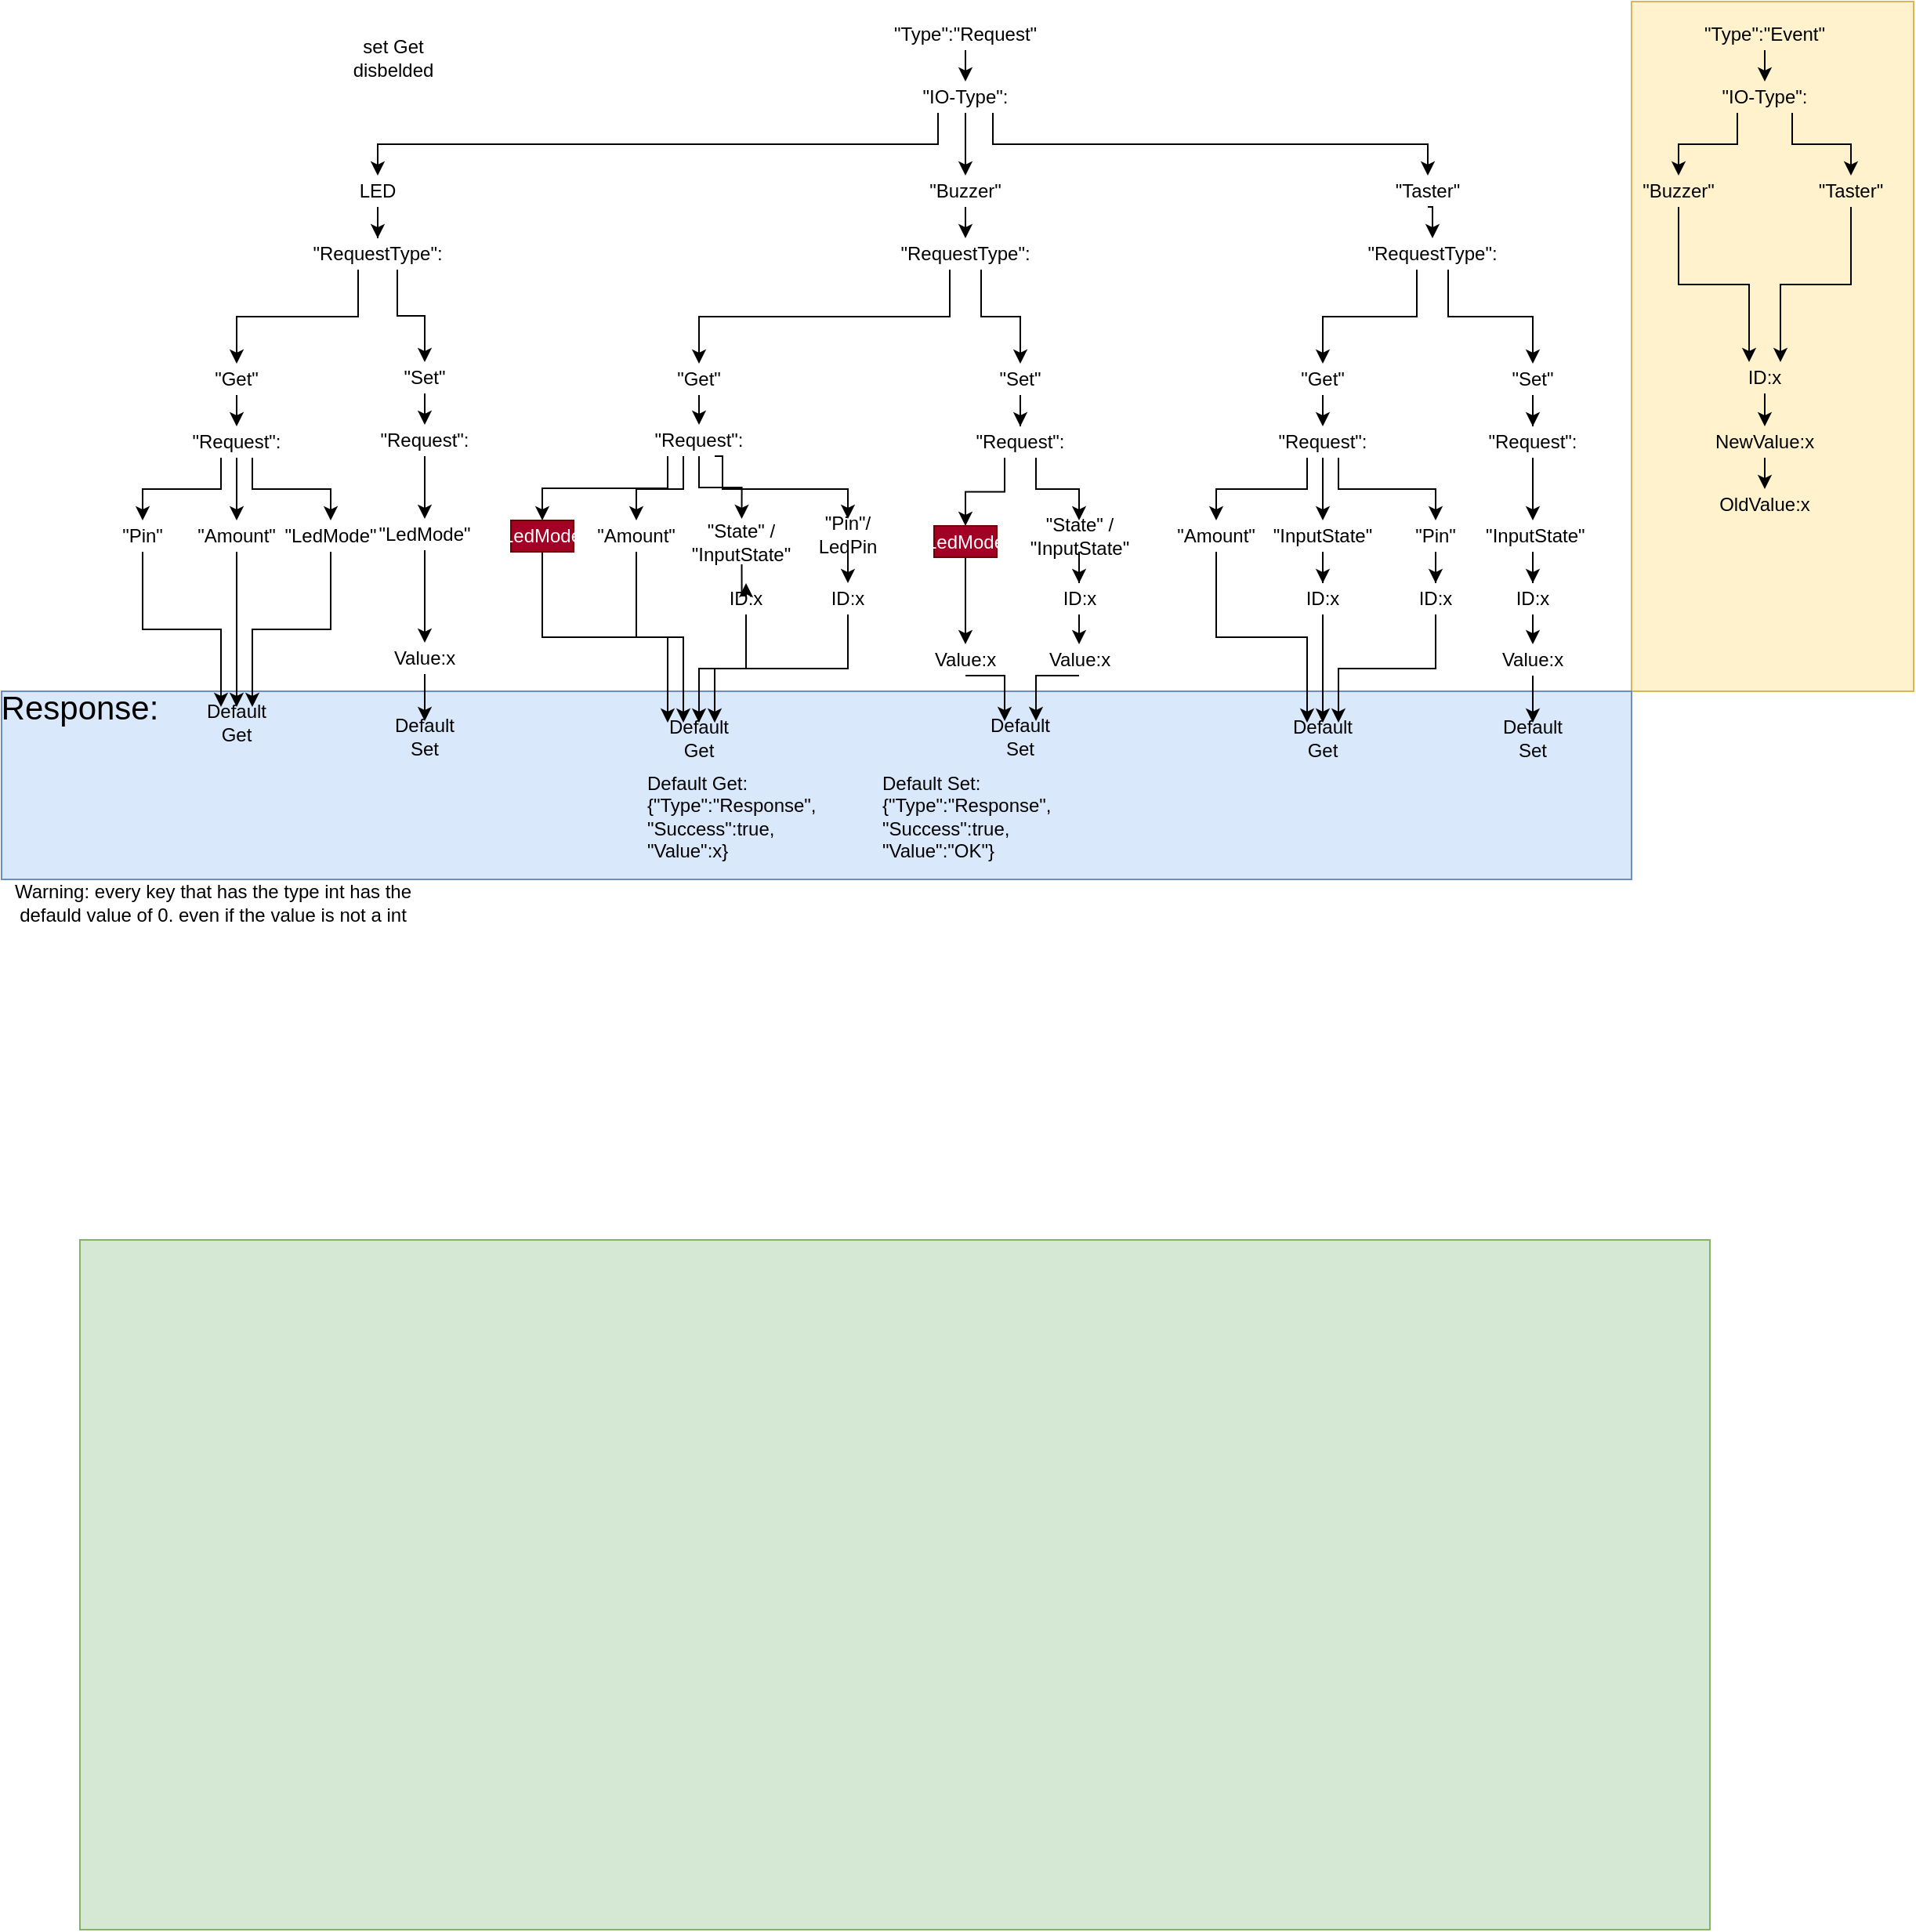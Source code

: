<mxfile version="24.4.7" type="device">
  <diagram id="pPmp7qDkxcPNNtQdCRXY" name="Seite-1">
    <mxGraphModel dx="1489" dy="433" grid="1" gridSize="10" guides="1" tooltips="1" connect="1" arrows="1" fold="1" page="1" pageScale="1" pageWidth="827" pageHeight="1169" math="0" shadow="0">
      <root>
        <mxCell id="0" />
        <mxCell id="1" parent="0" />
        <mxCell id="jZRR-mOyk2XYd3pi5lwf-40" value="" style="rounded=0;whiteSpace=wrap;html=1;fillColor=#fff2cc;strokeColor=#d6b656;" parent="1" vertex="1">
          <mxGeometry x="870" y="140" width="180" height="440" as="geometry" />
        </mxCell>
        <mxCell id="jZRR-mOyk2XYd3pi5lwf-25" value="" style="rounded=0;whiteSpace=wrap;html=1;fillColor=#d5e8d4;strokeColor=#82b366;" parent="1" vertex="1">
          <mxGeometry x="-120" y="930" width="1040" height="440" as="geometry" />
        </mxCell>
        <mxCell id="J5CMwq5qaOZ6lLrPTMzF-108" value="" style="rounded=0;whiteSpace=wrap;html=1;align=left;fillColor=#dae8fc;strokeColor=#6c8ebf;" parent="1" vertex="1">
          <mxGeometry x="-170" y="580" width="1040" height="120" as="geometry" />
        </mxCell>
        <mxCell id="J5CMwq5qaOZ6lLrPTMzF-2" value="&lt;div&gt;&quot;Type&quot;:&quot;Request&quot;&lt;/div&gt;" style="text;whiteSpace=wrap;html=1;align=center;verticalAlign=middle;" parent="1" vertex="1">
          <mxGeometry x="390" y="151" width="110" height="20" as="geometry" />
        </mxCell>
        <mxCell id="J5CMwq5qaOZ6lLrPTMzF-3" value="" style="endArrow=classic;html=1;exitX=0.5;exitY=1;exitDx=0;exitDy=0;entryX=0.5;entryY=0;entryDx=0;entryDy=0;" parent="1" source="J5CMwq5qaOZ6lLrPTMzF-2" target="J5CMwq5qaOZ6lLrPTMzF-11" edge="1">
          <mxGeometry width="50" height="50" relative="1" as="geometry">
            <mxPoint x="390" y="301" as="sourcePoint" />
            <mxPoint x="444.79" y="234" as="targetPoint" />
          </mxGeometry>
        </mxCell>
        <mxCell id="J5CMwq5qaOZ6lLrPTMzF-10" value="" style="edgeStyle=orthogonalEdgeStyle;rounded=0;orthogonalLoop=1;jettySize=auto;html=1;exitX=0.5;exitY=1;exitDx=0;exitDy=0;" parent="1" source="J5CMwq5qaOZ6lLrPTMzF-11" target="J5CMwq5qaOZ6lLrPTMzF-8" edge="1">
          <mxGeometry relative="1" as="geometry">
            <mxPoint x="445" y="256" as="sourcePoint" />
          </mxGeometry>
        </mxCell>
        <mxCell id="J5CMwq5qaOZ6lLrPTMzF-35" style="edgeStyle=orthogonalEdgeStyle;rounded=0;orthogonalLoop=1;jettySize=auto;html=1;exitX=0.5;exitY=1;exitDx=0;exitDy=0;" parent="1" source="J5CMwq5qaOZ6lLrPTMzF-7" target="J5CMwq5qaOZ6lLrPTMzF-15" edge="1">
          <mxGeometry relative="1" as="geometry" />
        </mxCell>
        <mxCell id="J5CMwq5qaOZ6lLrPTMzF-7" value="LED" style="text;html=1;strokeColor=none;fillColor=none;align=center;verticalAlign=middle;whiteSpace=wrap;rounded=0;" parent="1" vertex="1">
          <mxGeometry x="50" y="251" width="40" height="20" as="geometry" />
        </mxCell>
        <mxCell id="J5CMwq5qaOZ6lLrPTMzF-34" style="edgeStyle=orthogonalEdgeStyle;rounded=0;orthogonalLoop=1;jettySize=auto;html=1;exitX=0.5;exitY=1;exitDx=0;exitDy=0;entryX=0.5;entryY=0;entryDx=0;entryDy=0;" parent="1" source="J5CMwq5qaOZ6lLrPTMzF-8" target="J5CMwq5qaOZ6lLrPTMzF-23" edge="1">
          <mxGeometry relative="1" as="geometry" />
        </mxCell>
        <mxCell id="J5CMwq5qaOZ6lLrPTMzF-8" value="&quot;Buzzer&quot;" style="text;html=1;strokeColor=none;fillColor=none;align=center;verticalAlign=middle;whiteSpace=wrap;rounded=0;" parent="1" vertex="1">
          <mxGeometry x="425" y="251" width="40" height="20" as="geometry" />
        </mxCell>
        <mxCell id="J5CMwq5qaOZ6lLrPTMzF-33" style="edgeStyle=orthogonalEdgeStyle;rounded=0;orthogonalLoop=1;jettySize=auto;html=1;exitX=0.5;exitY=1;exitDx=0;exitDy=0;entryX=0.5;entryY=0;entryDx=0;entryDy=0;" parent="1" source="J5CMwq5qaOZ6lLrPTMzF-9" target="J5CMwq5qaOZ6lLrPTMzF-28" edge="1">
          <mxGeometry relative="1" as="geometry" />
        </mxCell>
        <mxCell id="J5CMwq5qaOZ6lLrPTMzF-9" value="&quot;Taster&quot;" style="text;html=1;strokeColor=none;fillColor=none;align=center;verticalAlign=middle;whiteSpace=wrap;rounded=0;" parent="1" vertex="1">
          <mxGeometry x="720" y="251" width="40" height="20" as="geometry" />
        </mxCell>
        <mxCell id="J5CMwq5qaOZ6lLrPTMzF-12" style="edgeStyle=orthogonalEdgeStyle;rounded=0;orthogonalLoop=1;jettySize=auto;html=1;exitX=0.25;exitY=1;exitDx=0;exitDy=0;entryX=0.5;entryY=0;entryDx=0;entryDy=0;" parent="1" source="J5CMwq5qaOZ6lLrPTMzF-11" target="J5CMwq5qaOZ6lLrPTMzF-7" edge="1">
          <mxGeometry relative="1" as="geometry" />
        </mxCell>
        <mxCell id="J5CMwq5qaOZ6lLrPTMzF-13" style="edgeStyle=orthogonalEdgeStyle;rounded=0;orthogonalLoop=1;jettySize=auto;html=1;exitX=0.75;exitY=1;exitDx=0;exitDy=0;entryX=0.5;entryY=0;entryDx=0;entryDy=0;" parent="1" source="J5CMwq5qaOZ6lLrPTMzF-11" target="J5CMwq5qaOZ6lLrPTMzF-9" edge="1">
          <mxGeometry relative="1" as="geometry" />
        </mxCell>
        <mxCell id="J5CMwq5qaOZ6lLrPTMzF-11" value="&quot;IO-Type&quot;:" style="text;html=1;strokeColor=none;fillColor=none;align=center;verticalAlign=middle;whiteSpace=wrap;rounded=0;" parent="1" vertex="1">
          <mxGeometry x="410" y="191" width="70" height="20" as="geometry" />
        </mxCell>
        <mxCell id="J5CMwq5qaOZ6lLrPTMzF-19" style="edgeStyle=orthogonalEdgeStyle;rounded=0;orthogonalLoop=1;jettySize=auto;html=1;exitX=0.25;exitY=1;exitDx=0;exitDy=0;entryX=0.5;entryY=0;entryDx=0;entryDy=0;" parent="1" source="J5CMwq5qaOZ6lLrPTMzF-15" target="J5CMwq5qaOZ6lLrPTMzF-17" edge="1">
          <mxGeometry relative="1" as="geometry" />
        </mxCell>
        <mxCell id="J5CMwq5qaOZ6lLrPTMzF-20" style="edgeStyle=orthogonalEdgeStyle;rounded=0;orthogonalLoop=1;jettySize=auto;html=1;exitX=0.75;exitY=1;exitDx=0;exitDy=0;entryX=0.5;entryY=0;entryDx=0;entryDy=0;" parent="1" source="J5CMwq5qaOZ6lLrPTMzF-15" target="J5CMwq5qaOZ6lLrPTMzF-18" edge="1">
          <mxGeometry relative="1" as="geometry" />
        </mxCell>
        <mxCell id="J5CMwq5qaOZ6lLrPTMzF-15" value="&quot;RequestType&quot;:" style="text;html=1;strokeColor=none;fillColor=none;align=center;verticalAlign=middle;whiteSpace=wrap;rounded=0;" parent="1" vertex="1">
          <mxGeometry x="45" y="291" width="50" height="20" as="geometry" />
        </mxCell>
        <mxCell id="J5CMwq5qaOZ6lLrPTMzF-41" style="edgeStyle=orthogonalEdgeStyle;rounded=0;orthogonalLoop=1;jettySize=auto;html=1;exitX=0.5;exitY=1;exitDx=0;exitDy=0;entryX=0.5;entryY=0;entryDx=0;entryDy=0;" parent="1" source="J5CMwq5qaOZ6lLrPTMzF-17" target="J5CMwq5qaOZ6lLrPTMzF-36" edge="1">
          <mxGeometry relative="1" as="geometry" />
        </mxCell>
        <mxCell id="J5CMwq5qaOZ6lLrPTMzF-17" value="&quot;Get&quot;" style="text;html=1;strokeColor=none;fillColor=none;align=center;verticalAlign=middle;whiteSpace=wrap;rounded=0;" parent="1" vertex="1">
          <mxGeometry x="-40" y="371" width="40" height="20" as="geometry" />
        </mxCell>
        <mxCell id="J5CMwq5qaOZ6lLrPTMzF-42" style="edgeStyle=orthogonalEdgeStyle;rounded=0;orthogonalLoop=1;jettySize=auto;html=1;exitX=0.5;exitY=1;exitDx=0;exitDy=0;entryX=0.5;entryY=0;entryDx=0;entryDy=0;" parent="1" source="J5CMwq5qaOZ6lLrPTMzF-18" target="J5CMwq5qaOZ6lLrPTMzF-37" edge="1">
          <mxGeometry relative="1" as="geometry" />
        </mxCell>
        <mxCell id="J5CMwq5qaOZ6lLrPTMzF-18" value="&quot;Set&quot;" style="text;html=1;strokeColor=none;fillColor=none;align=center;verticalAlign=middle;whiteSpace=wrap;rounded=0;" parent="1" vertex="1">
          <mxGeometry x="80" y="370" width="40" height="20" as="geometry" />
        </mxCell>
        <mxCell id="J5CMwq5qaOZ6lLrPTMzF-21" style="edgeStyle=orthogonalEdgeStyle;rounded=0;orthogonalLoop=1;jettySize=auto;html=1;exitX=0.25;exitY=1;exitDx=0;exitDy=0;entryX=0.5;entryY=0;entryDx=0;entryDy=0;" parent="1" source="J5CMwq5qaOZ6lLrPTMzF-23" target="J5CMwq5qaOZ6lLrPTMzF-24" edge="1">
          <mxGeometry relative="1" as="geometry" />
        </mxCell>
        <mxCell id="J5CMwq5qaOZ6lLrPTMzF-22" style="edgeStyle=orthogonalEdgeStyle;rounded=0;orthogonalLoop=1;jettySize=auto;html=1;exitX=0.75;exitY=1;exitDx=0;exitDy=0;entryX=0.5;entryY=0;entryDx=0;entryDy=0;" parent="1" source="J5CMwq5qaOZ6lLrPTMzF-23" target="J5CMwq5qaOZ6lLrPTMzF-25" edge="1">
          <mxGeometry relative="1" as="geometry" />
        </mxCell>
        <mxCell id="J5CMwq5qaOZ6lLrPTMzF-23" value="&quot;RequestType&quot;:" style="text;html=1;strokeColor=none;fillColor=none;align=center;verticalAlign=middle;whiteSpace=wrap;rounded=0;" parent="1" vertex="1">
          <mxGeometry x="425" y="291" width="40" height="20" as="geometry" />
        </mxCell>
        <mxCell id="J5CMwq5qaOZ6lLrPTMzF-43" style="edgeStyle=orthogonalEdgeStyle;rounded=0;orthogonalLoop=1;jettySize=auto;html=1;exitX=0.5;exitY=1;exitDx=0;exitDy=0;entryX=0.5;entryY=0;entryDx=0;entryDy=0;" parent="1" source="J5CMwq5qaOZ6lLrPTMzF-24" target="J5CMwq5qaOZ6lLrPTMzF-38" edge="1">
          <mxGeometry relative="1" as="geometry" />
        </mxCell>
        <mxCell id="J5CMwq5qaOZ6lLrPTMzF-24" value="&quot;Get&quot;" style="text;html=1;strokeColor=none;fillColor=none;align=center;verticalAlign=middle;whiteSpace=wrap;rounded=0;" parent="1" vertex="1">
          <mxGeometry x="255" y="371" width="40" height="20" as="geometry" />
        </mxCell>
        <mxCell id="J5CMwq5qaOZ6lLrPTMzF-44" style="edgeStyle=orthogonalEdgeStyle;rounded=0;orthogonalLoop=1;jettySize=auto;html=1;entryX=0.5;entryY=0;entryDx=0;entryDy=0;" parent="1" source="J5CMwq5qaOZ6lLrPTMzF-25" target="J5CMwq5qaOZ6lLrPTMzF-39" edge="1">
          <mxGeometry relative="1" as="geometry" />
        </mxCell>
        <mxCell id="J5CMwq5qaOZ6lLrPTMzF-25" value="&quot;Set&quot;" style="text;html=1;strokeColor=none;fillColor=none;align=center;verticalAlign=middle;whiteSpace=wrap;rounded=0;" parent="1" vertex="1">
          <mxGeometry x="460" y="371" width="40" height="20" as="geometry" />
        </mxCell>
        <mxCell id="J5CMwq5qaOZ6lLrPTMzF-26" style="edgeStyle=orthogonalEdgeStyle;rounded=0;orthogonalLoop=1;jettySize=auto;html=1;exitX=0.25;exitY=1;exitDx=0;exitDy=0;entryX=0.5;entryY=0;entryDx=0;entryDy=0;" parent="1" source="J5CMwq5qaOZ6lLrPTMzF-28" target="J5CMwq5qaOZ6lLrPTMzF-29" edge="1">
          <mxGeometry relative="1" as="geometry" />
        </mxCell>
        <mxCell id="jZRR-mOyk2XYd3pi5lwf-18" style="edgeStyle=orthogonalEdgeStyle;rounded=0;orthogonalLoop=1;jettySize=auto;html=1;exitX=0.75;exitY=1;exitDx=0;exitDy=0;entryX=0.5;entryY=0;entryDx=0;entryDy=0;" parent="1" source="J5CMwq5qaOZ6lLrPTMzF-28" target="jZRR-mOyk2XYd3pi5lwf-8" edge="1">
          <mxGeometry relative="1" as="geometry" />
        </mxCell>
        <mxCell id="J5CMwq5qaOZ6lLrPTMzF-28" value="&quot;RequestType&quot;:" style="text;html=1;strokeColor=none;fillColor=none;align=center;verticalAlign=middle;whiteSpace=wrap;rounded=0;" parent="1" vertex="1">
          <mxGeometry x="723" y="291" width="40" height="20" as="geometry" />
        </mxCell>
        <mxCell id="J5CMwq5qaOZ6lLrPTMzF-45" style="edgeStyle=orthogonalEdgeStyle;rounded=0;orthogonalLoop=1;jettySize=auto;html=1;exitX=0.5;exitY=1;exitDx=0;exitDy=0;entryX=0.5;entryY=0;entryDx=0;entryDy=0;" parent="1" source="J5CMwq5qaOZ6lLrPTMzF-29" target="J5CMwq5qaOZ6lLrPTMzF-40" edge="1">
          <mxGeometry relative="1" as="geometry" />
        </mxCell>
        <mxCell id="J5CMwq5qaOZ6lLrPTMzF-29" value="&quot;Get&quot;" style="text;html=1;strokeColor=none;fillColor=none;align=center;verticalAlign=middle;whiteSpace=wrap;rounded=0;" parent="1" vertex="1">
          <mxGeometry x="653" y="371" width="40" height="20" as="geometry" />
        </mxCell>
        <mxCell id="J5CMwq5qaOZ6lLrPTMzF-73" style="edgeStyle=orthogonalEdgeStyle;rounded=0;orthogonalLoop=1;jettySize=auto;html=1;exitX=0.25;exitY=1;exitDx=0;exitDy=0;entryX=0.5;entryY=0;entryDx=0;entryDy=0;" parent="1" source="J5CMwq5qaOZ6lLrPTMzF-36" target="J5CMwq5qaOZ6lLrPTMzF-68" edge="1">
          <mxGeometry relative="1" as="geometry" />
        </mxCell>
        <mxCell id="J5CMwq5qaOZ6lLrPTMzF-74" style="edgeStyle=orthogonalEdgeStyle;rounded=0;orthogonalLoop=1;jettySize=auto;html=1;exitX=0.75;exitY=1;exitDx=0;exitDy=0;entryX=0.5;entryY=0;entryDx=0;entryDy=0;" parent="1" source="J5CMwq5qaOZ6lLrPTMzF-36" target="3sKsOLn5x2pisdtQAgTS-8" edge="1">
          <mxGeometry relative="1" as="geometry">
            <mxPoint x="50" y="471" as="targetPoint" />
          </mxGeometry>
        </mxCell>
        <mxCell id="3sKsOLn5x2pisdtQAgTS-5" style="edgeStyle=orthogonalEdgeStyle;rounded=0;orthogonalLoop=1;jettySize=auto;html=1;exitX=0.5;exitY=1;exitDx=0;exitDy=0;entryX=0.5;entryY=0;entryDx=0;entryDy=0;" edge="1" parent="1" source="J5CMwq5qaOZ6lLrPTMzF-36" target="3sKsOLn5x2pisdtQAgTS-4">
          <mxGeometry relative="1" as="geometry" />
        </mxCell>
        <mxCell id="J5CMwq5qaOZ6lLrPTMzF-36" value="&lt;div&gt;&quot;Request&quot;:&lt;/div&gt;" style="text;html=1;strokeColor=none;fillColor=none;align=center;verticalAlign=middle;whiteSpace=wrap;rounded=0;" parent="1" vertex="1">
          <mxGeometry x="-40" y="411" width="40" height="20" as="geometry" />
        </mxCell>
        <mxCell id="J5CMwq5qaOZ6lLrPTMzF-78" style="edgeStyle=orthogonalEdgeStyle;rounded=0;orthogonalLoop=1;jettySize=auto;html=1;exitX=0.5;exitY=1;exitDx=0;exitDy=0;entryX=0.5;entryY=0;entryDx=0;entryDy=0;" parent="1" source="J5CMwq5qaOZ6lLrPTMzF-37" target="3sKsOLn5x2pisdtQAgTS-10" edge="1">
          <mxGeometry relative="1" as="geometry">
            <mxPoint x="100" y="470" as="targetPoint" />
          </mxGeometry>
        </mxCell>
        <mxCell id="J5CMwq5qaOZ6lLrPTMzF-37" value="&lt;div&gt;&quot;Request&quot;:&lt;/div&gt;" style="text;html=1;strokeColor=none;fillColor=none;align=center;verticalAlign=middle;whiteSpace=wrap;rounded=0;" parent="1" vertex="1">
          <mxGeometry x="80" y="410" width="40" height="20" as="geometry" />
        </mxCell>
        <mxCell id="J5CMwq5qaOZ6lLrPTMzF-66" style="edgeStyle=orthogonalEdgeStyle;rounded=0;orthogonalLoop=1;jettySize=auto;html=1;exitX=0.75;exitY=1;exitDx=0;exitDy=0;entryX=0.5;entryY=0;entryDx=0;entryDy=0;" parent="1" source="J5CMwq5qaOZ6lLrPTMzF-39" target="J5CMwq5qaOZ6lLrPTMzF-64" edge="1">
          <mxGeometry relative="1" as="geometry" />
        </mxCell>
        <mxCell id="3sKsOLn5x2pisdtQAgTS-14" style="edgeStyle=orthogonalEdgeStyle;rounded=0;orthogonalLoop=1;jettySize=auto;html=1;exitX=0;exitY=1;exitDx=0;exitDy=0;entryX=0.5;entryY=0;entryDx=0;entryDy=0;" edge="1" parent="1" source="J5CMwq5qaOZ6lLrPTMzF-38" target="3sKsOLn5x2pisdtQAgTS-11">
          <mxGeometry relative="1" as="geometry" />
        </mxCell>
        <mxCell id="J5CMwq5qaOZ6lLrPTMzF-38" value="&lt;div&gt;&quot;Request&quot;:&lt;/div&gt;" style="text;html=1;strokeColor=none;fillColor=none;align=center;verticalAlign=middle;whiteSpace=wrap;rounded=0;" parent="1" vertex="1">
          <mxGeometry x="255" y="410" width="40" height="20" as="geometry" />
        </mxCell>
        <mxCell id="3sKsOLn5x2pisdtQAgTS-18" style="edgeStyle=orthogonalEdgeStyle;rounded=0;orthogonalLoop=1;jettySize=auto;html=1;exitX=0.25;exitY=1;exitDx=0;exitDy=0;" edge="1" parent="1" source="J5CMwq5qaOZ6lLrPTMzF-39" target="3sKsOLn5x2pisdtQAgTS-12">
          <mxGeometry relative="1" as="geometry" />
        </mxCell>
        <mxCell id="J5CMwq5qaOZ6lLrPTMzF-39" value="&lt;div&gt;&quot;Request&quot;:&lt;/div&gt;" style="text;html=1;strokeColor=none;fillColor=none;align=center;verticalAlign=middle;whiteSpace=wrap;rounded=0;" parent="1" vertex="1">
          <mxGeometry x="460" y="411" width="40" height="20" as="geometry" />
        </mxCell>
        <mxCell id="J5CMwq5qaOZ6lLrPTMzF-51" style="edgeStyle=orthogonalEdgeStyle;rounded=0;orthogonalLoop=1;jettySize=auto;html=1;exitX=0.25;exitY=1;exitDx=0;exitDy=0;entryX=0.5;entryY=0;entryDx=0;entryDy=0;" parent="1" source="J5CMwq5qaOZ6lLrPTMzF-40" target="J5CMwq5qaOZ6lLrPTMzF-48" edge="1">
          <mxGeometry relative="1" as="geometry" />
        </mxCell>
        <mxCell id="J5CMwq5qaOZ6lLrPTMzF-52" style="edgeStyle=orthogonalEdgeStyle;rounded=0;orthogonalLoop=1;jettySize=auto;html=1;exitX=0.75;exitY=1;exitDx=0;exitDy=0;entryX=0.5;entryY=0;entryDx=0;entryDy=0;" parent="1" source="J5CMwq5qaOZ6lLrPTMzF-40" target="J5CMwq5qaOZ6lLrPTMzF-49" edge="1">
          <mxGeometry relative="1" as="geometry" />
        </mxCell>
        <mxCell id="jZRR-mOyk2XYd3pi5lwf-23" style="edgeStyle=orthogonalEdgeStyle;rounded=0;orthogonalLoop=1;jettySize=auto;html=1;exitX=0.5;exitY=1;exitDx=0;exitDy=0;entryX=0.5;entryY=0;entryDx=0;entryDy=0;" parent="1" source="J5CMwq5qaOZ6lLrPTMzF-40" target="jZRR-mOyk2XYd3pi5lwf-20" edge="1">
          <mxGeometry relative="1" as="geometry" />
        </mxCell>
        <mxCell id="J5CMwq5qaOZ6lLrPTMzF-40" value="&lt;div&gt;&quot;Request&quot;:&lt;/div&gt;" style="text;html=1;strokeColor=none;fillColor=none;align=center;verticalAlign=middle;whiteSpace=wrap;rounded=0;" parent="1" vertex="1">
          <mxGeometry x="653" y="411" width="40" height="20" as="geometry" />
        </mxCell>
        <mxCell id="J5CMwq5qaOZ6lLrPTMzF-102" style="edgeStyle=orthogonalEdgeStyle;rounded=0;orthogonalLoop=1;jettySize=auto;html=1;exitX=0.5;exitY=1;exitDx=0;exitDy=0;entryX=0.25;entryY=0;entryDx=0;entryDy=0;" parent="1" source="J5CMwq5qaOZ6lLrPTMzF-48" target="jZRR-mOyk2XYd3pi5lwf-6" edge="1">
          <mxGeometry relative="1" as="geometry">
            <mxPoint x="642.5" y="600" as="targetPoint" />
          </mxGeometry>
        </mxCell>
        <mxCell id="J5CMwq5qaOZ6lLrPTMzF-48" value="&quot;Amount&quot;" style="text;html=1;align=center;verticalAlign=middle;whiteSpace=wrap;rounded=0;" parent="1" vertex="1">
          <mxGeometry x="585" y="471" width="40" height="20" as="geometry" />
        </mxCell>
        <mxCell id="J5CMwq5qaOZ6lLrPTMzF-53" style="edgeStyle=orthogonalEdgeStyle;rounded=0;orthogonalLoop=1;jettySize=auto;html=1;exitX=0.5;exitY=1;exitDx=0;exitDy=0;" parent="1" source="J5CMwq5qaOZ6lLrPTMzF-49" target="J5CMwq5qaOZ6lLrPTMzF-50" edge="1">
          <mxGeometry relative="1" as="geometry" />
        </mxCell>
        <mxCell id="J5CMwq5qaOZ6lLrPTMzF-49" value="&quot;Pin&quot;" style="text;html=1;align=center;verticalAlign=middle;whiteSpace=wrap;rounded=0;" parent="1" vertex="1">
          <mxGeometry x="725" y="471" width="40" height="20" as="geometry" />
        </mxCell>
        <mxCell id="J5CMwq5qaOZ6lLrPTMzF-103" style="edgeStyle=orthogonalEdgeStyle;rounded=0;orthogonalLoop=1;jettySize=auto;html=1;exitX=0.5;exitY=1;exitDx=0;exitDy=0;entryX=0.75;entryY=0;entryDx=0;entryDy=0;" parent="1" source="J5CMwq5qaOZ6lLrPTMzF-50" target="jZRR-mOyk2XYd3pi5lwf-6" edge="1">
          <mxGeometry relative="1" as="geometry">
            <mxPoint x="697.5" y="600" as="targetPoint" />
          </mxGeometry>
        </mxCell>
        <mxCell id="J5CMwq5qaOZ6lLrPTMzF-50" value="ID:x" style="text;html=1;align=center;verticalAlign=middle;whiteSpace=wrap;rounded=0;" parent="1" vertex="1">
          <mxGeometry x="725" y="511" width="40" height="20" as="geometry" />
        </mxCell>
        <mxCell id="J5CMwq5qaOZ6lLrPTMzF-55" style="edgeStyle=orthogonalEdgeStyle;rounded=0;orthogonalLoop=1;jettySize=auto;html=1;exitX=0.25;exitY=1;exitDx=0;exitDy=0;entryX=0.5;entryY=0;entryDx=0;entryDy=0;" parent="1" source="J5CMwq5qaOZ6lLrPTMzF-38" target="J5CMwq5qaOZ6lLrPTMzF-58" edge="1">
          <mxGeometry relative="1" as="geometry">
            <mxPoint x="420.25" y="431" as="sourcePoint" />
            <Array as="points">
              <mxPoint x="265" y="451" />
              <mxPoint x="235" y="451" />
            </Array>
          </mxGeometry>
        </mxCell>
        <mxCell id="J5CMwq5qaOZ6lLrPTMzF-56" style="edgeStyle=orthogonalEdgeStyle;rounded=0;orthogonalLoop=1;jettySize=auto;html=1;entryX=0.5;entryY=0;entryDx=0;entryDy=0;exitX=0.75;exitY=1;exitDx=0;exitDy=0;" parent="1" source="J5CMwq5qaOZ6lLrPTMzF-38" target="J5CMwq5qaOZ6lLrPTMzF-60" edge="1">
          <mxGeometry relative="1" as="geometry">
            <mxPoint x="440.75" y="431" as="sourcePoint" />
            <Array as="points">
              <mxPoint x="290" y="430" />
              <mxPoint x="290" y="451" />
              <mxPoint x="370" y="451" />
            </Array>
          </mxGeometry>
        </mxCell>
        <mxCell id="J5CMwq5qaOZ6lLrPTMzF-100" style="edgeStyle=orthogonalEdgeStyle;rounded=0;orthogonalLoop=1;jettySize=auto;html=1;exitX=0.5;exitY=1;exitDx=0;exitDy=0;entryX=0.25;entryY=0;entryDx=0;entryDy=0;" parent="1" source="J5CMwq5qaOZ6lLrPTMzF-58" target="jZRR-mOyk2XYd3pi5lwf-5" edge="1">
          <mxGeometry relative="1" as="geometry">
            <mxPoint x="277.5" y="600" as="targetPoint" />
          </mxGeometry>
        </mxCell>
        <mxCell id="J5CMwq5qaOZ6lLrPTMzF-58" value="&quot;Amount&quot;" style="text;html=1;align=center;verticalAlign=middle;whiteSpace=wrap;rounded=0;" parent="1" vertex="1">
          <mxGeometry x="215" y="471" width="40" height="20" as="geometry" />
        </mxCell>
        <mxCell id="J5CMwq5qaOZ6lLrPTMzF-59" style="edgeStyle=orthogonalEdgeStyle;rounded=0;orthogonalLoop=1;jettySize=auto;html=1;exitX=0.5;exitY=1;exitDx=0;exitDy=0;" parent="1" source="J5CMwq5qaOZ6lLrPTMzF-60" target="J5CMwq5qaOZ6lLrPTMzF-61" edge="1">
          <mxGeometry relative="1" as="geometry" />
        </mxCell>
        <mxCell id="J5CMwq5qaOZ6lLrPTMzF-60" value="&quot;Pin&quot;/&lt;br&gt;LedPin" style="text;html=1;align=center;verticalAlign=middle;whiteSpace=wrap;rounded=0;" parent="1" vertex="1">
          <mxGeometry x="350" y="470" width="40" height="20" as="geometry" />
        </mxCell>
        <mxCell id="J5CMwq5qaOZ6lLrPTMzF-99" style="edgeStyle=orthogonalEdgeStyle;rounded=0;orthogonalLoop=1;jettySize=auto;html=1;exitX=0.5;exitY=1;exitDx=0;exitDy=0;entryX=0.75;entryY=0;entryDx=0;entryDy=0;" parent="1" source="J5CMwq5qaOZ6lLrPTMzF-61" target="jZRR-mOyk2XYd3pi5lwf-5" edge="1">
          <mxGeometry relative="1" as="geometry">
            <mxPoint x="332.5" y="600" as="targetPoint" />
          </mxGeometry>
        </mxCell>
        <mxCell id="J5CMwq5qaOZ6lLrPTMzF-61" value="ID:x" style="text;html=1;align=center;verticalAlign=middle;whiteSpace=wrap;rounded=0;" parent="1" vertex="1">
          <mxGeometry x="350" y="511" width="40" height="20" as="geometry" />
        </mxCell>
        <mxCell id="J5CMwq5qaOZ6lLrPTMzF-63" style="edgeStyle=orthogonalEdgeStyle;rounded=0;orthogonalLoop=1;jettySize=auto;html=1;exitX=0.5;exitY=1;exitDx=0;exitDy=0;" parent="1" source="J5CMwq5qaOZ6lLrPTMzF-64" target="J5CMwq5qaOZ6lLrPTMzF-65" edge="1">
          <mxGeometry relative="1" as="geometry" />
        </mxCell>
        <mxCell id="J5CMwq5qaOZ6lLrPTMzF-64" value="&quot;State&quot; / &quot;InputState&quot;" style="text;html=1;align=center;verticalAlign=middle;whiteSpace=wrap;rounded=0;" parent="1" vertex="1">
          <mxGeometry x="497.5" y="471" width="40" height="20" as="geometry" />
        </mxCell>
        <mxCell id="J5CMwq5qaOZ6lLrPTMzF-101" style="edgeStyle=orthogonalEdgeStyle;rounded=0;orthogonalLoop=1;jettySize=auto;html=1;exitX=0.5;exitY=1;exitDx=0;exitDy=0;entryX=0.5;entryY=0;entryDx=0;entryDy=0;" parent="1" source="J5CMwq5qaOZ6lLrPTMzF-65" target="knhx7R2TwHY9HVWLs4xN-1" edge="1">
          <mxGeometry relative="1" as="geometry" />
        </mxCell>
        <mxCell id="J5CMwq5qaOZ6lLrPTMzF-65" value="ID:x" style="text;html=1;strokeColor=none;fillColor=none;align=center;verticalAlign=middle;whiteSpace=wrap;rounded=0;" parent="1" vertex="1">
          <mxGeometry x="497.5" y="511" width="40" height="20" as="geometry" />
        </mxCell>
        <mxCell id="J5CMwq5qaOZ6lLrPTMzF-106" style="edgeStyle=orthogonalEdgeStyle;rounded=0;orthogonalLoop=1;jettySize=auto;html=1;exitX=0.5;exitY=1;exitDx=0;exitDy=0;entryX=0.25;entryY=0;entryDx=0;entryDy=0;" parent="1" source="J5CMwq5qaOZ6lLrPTMzF-68" target="jZRR-mOyk2XYd3pi5lwf-4" edge="1">
          <mxGeometry relative="1" as="geometry">
            <mxPoint x="-85" y="600" as="targetPoint" />
          </mxGeometry>
        </mxCell>
        <mxCell id="J5CMwq5qaOZ6lLrPTMzF-68" value="&quot;Pin&quot;" style="text;html=1;align=center;verticalAlign=middle;whiteSpace=wrap;rounded=0;" parent="1" vertex="1">
          <mxGeometry x="-100" y="471" width="40" height="20" as="geometry" />
        </mxCell>
        <mxCell id="J5CMwq5qaOZ6lLrPTMzF-80" style="edgeStyle=orthogonalEdgeStyle;rounded=0;orthogonalLoop=1;jettySize=auto;html=1;exitX=0.5;exitY=1;exitDx=0;exitDy=0;entryX=0.5;entryY=0;entryDx=0;entryDy=0;" parent="1" source="3sKsOLn5x2pisdtQAgTS-10" target="J5CMwq5qaOZ6lLrPTMzF-79" edge="1">
          <mxGeometry relative="1" as="geometry">
            <mxPoint x="100" y="535" as="targetPoint" />
            <mxPoint x="100" y="530" as="sourcePoint" />
          </mxGeometry>
        </mxCell>
        <mxCell id="J5CMwq5qaOZ6lLrPTMzF-104" style="edgeStyle=orthogonalEdgeStyle;rounded=0;orthogonalLoop=1;jettySize=auto;html=1;exitX=0.5;exitY=1;exitDx=0;exitDy=0;entryX=0.5;entryY=0;entryDx=0;entryDy=0;" parent="1" source="J5CMwq5qaOZ6lLrPTMzF-79" target="J5CMwq5qaOZ6lLrPTMzF-85" edge="1">
          <mxGeometry relative="1" as="geometry" />
        </mxCell>
        <mxCell id="J5CMwq5qaOZ6lLrPTMzF-79" value="Value:x" style="text;html=1;strokeColor=none;fillColor=none;align=center;verticalAlign=middle;whiteSpace=wrap;rounded=0;" parent="1" vertex="1">
          <mxGeometry x="80" y="549" width="40" height="20" as="geometry" />
        </mxCell>
        <mxCell id="J5CMwq5qaOZ6lLrPTMzF-83" value="Response:" style="text;html=1;strokeColor=none;fillColor=none;align=center;verticalAlign=middle;whiteSpace=wrap;rounded=0;fontSize=21;" parent="1" vertex="1">
          <mxGeometry x="-170" y="580" width="100" height="20" as="geometry" />
        </mxCell>
        <mxCell id="J5CMwq5qaOZ6lLrPTMzF-84" value="Default Set:&lt;br&gt;{&quot;Type&quot;:&quot;Response&quot;,&lt;br&gt;&quot;Success&quot;:true,&lt;br&gt;&quot;Value&quot;:&quot;OK&quot;}" style="text;html=1;strokeColor=none;fillColor=none;align=left;verticalAlign=middle;whiteSpace=wrap;rounded=0;" parent="1" vertex="1">
          <mxGeometry x="390" y="630" width="100" height="60" as="geometry" />
        </mxCell>
        <mxCell id="J5CMwq5qaOZ6lLrPTMzF-85" value="Default Set" style="text;html=1;strokeColor=none;fillColor=none;align=center;verticalAlign=middle;whiteSpace=wrap;rounded=0;" parent="1" vertex="1">
          <mxGeometry x="80" y="599" width="40" height="20" as="geometry" />
        </mxCell>
        <mxCell id="J5CMwq5qaOZ6lLrPTMzF-86" value="Default Set" style="text;html=1;strokeColor=none;fillColor=none;align=center;verticalAlign=middle;whiteSpace=wrap;rounded=0;" parent="1" vertex="1">
          <mxGeometry x="460" y="599" width="40" height="20" as="geometry" />
        </mxCell>
        <mxCell id="HXyb1h_MBJMQMPyVJZ0P-5" style="edgeStyle=orthogonalEdgeStyle;rounded=0;orthogonalLoop=1;jettySize=auto;html=1;exitX=0.5;exitY=1;exitDx=0;exitDy=0;entryX=0.5;entryY=0;entryDx=0;entryDy=0;" parent="1" source="J5CMwq5qaOZ6lLrPTMzF-38" target="HXyb1h_MBJMQMPyVJZ0P-7" edge="1">
          <mxGeometry relative="1" as="geometry">
            <mxPoint x="315.5" y="431" as="sourcePoint" />
          </mxGeometry>
        </mxCell>
        <mxCell id="HXyb1h_MBJMQMPyVJZ0P-6" style="edgeStyle=orthogonalEdgeStyle;rounded=0;orthogonalLoop=1;jettySize=auto;html=1;exitX=0.5;exitY=1;exitDx=0;exitDy=0;" parent="1" source="HXyb1h_MBJMQMPyVJZ0P-7" target="HXyb1h_MBJMQMPyVJZ0P-8" edge="1">
          <mxGeometry relative="1" as="geometry" />
        </mxCell>
        <mxCell id="HXyb1h_MBJMQMPyVJZ0P-7" value="&quot;State&quot; / &quot;InputState&quot;" style="text;html=1;align=center;verticalAlign=middle;whiteSpace=wrap;rounded=0;" parent="1" vertex="1">
          <mxGeometry x="277.25" y="470" width="50" height="29" as="geometry" />
        </mxCell>
        <mxCell id="HXyb1h_MBJMQMPyVJZ0P-9" style="edgeStyle=orthogonalEdgeStyle;rounded=0;orthogonalLoop=1;jettySize=auto;html=1;exitX=0.5;exitY=1;exitDx=0;exitDy=0;entryX=0.5;entryY=0;entryDx=0;entryDy=0;" parent="1" source="HXyb1h_MBJMQMPyVJZ0P-8" target="jZRR-mOyk2XYd3pi5lwf-5" edge="1">
          <mxGeometry relative="1" as="geometry">
            <mxPoint x="305" y="600" as="targetPoint" />
          </mxGeometry>
        </mxCell>
        <mxCell id="HXyb1h_MBJMQMPyVJZ0P-8" value="ID:x" style="text;html=1;strokeColor=none;fillColor=none;align=center;verticalAlign=middle;whiteSpace=wrap;rounded=0;" parent="1" vertex="1">
          <mxGeometry x="285" y="511" width="40" height="20" as="geometry" />
        </mxCell>
        <mxCell id="HXyb1h_MBJMQMPyVJZ0P-10" value="Warning: every key that has the type int has the defauld value of 0. even if the value is not a int" style="text;html=1;align=center;verticalAlign=middle;whiteSpace=wrap;rounded=0;" parent="1" vertex="1">
          <mxGeometry x="-170" y="700" width="270" height="30" as="geometry" />
        </mxCell>
        <mxCell id="knhx7R2TwHY9HVWLs4xN-3" style="edgeStyle=orthogonalEdgeStyle;rounded=0;orthogonalLoop=1;jettySize=auto;html=1;exitX=0.5;exitY=1;exitDx=0;exitDy=0;entryX=0.75;entryY=0;entryDx=0;entryDy=0;" parent="1" source="knhx7R2TwHY9HVWLs4xN-1" target="J5CMwq5qaOZ6lLrPTMzF-86" edge="1">
          <mxGeometry relative="1" as="geometry" />
        </mxCell>
        <mxCell id="knhx7R2TwHY9HVWLs4xN-1" value="Value:x" style="text;html=1;strokeColor=none;fillColor=none;align=center;verticalAlign=middle;whiteSpace=wrap;rounded=0;" parent="1" vertex="1">
          <mxGeometry x="497.5" y="550" width="40" height="20" as="geometry" />
        </mxCell>
        <mxCell id="Bf7gNqehEiRhdHwmw60e-3" style="edgeStyle=orthogonalEdgeStyle;rounded=0;orthogonalLoop=1;jettySize=auto;html=1;exitX=0.5;exitY=1;exitDx=0;exitDy=0;entryX=0.75;entryY=0;entryDx=0;entryDy=0;" parent="1" source="3sKsOLn5x2pisdtQAgTS-8" edge="1" target="jZRR-mOyk2XYd3pi5lwf-4">
          <mxGeometry relative="1" as="geometry">
            <mxPoint x="50" y="600" as="targetPoint" />
            <mxPoint x="50" y="570" as="sourcePoint" />
          </mxGeometry>
        </mxCell>
        <mxCell id="jZRR-mOyk2XYd3pi5lwf-1" value="Default Get:&lt;br&gt;{&quot;Type&quot;:&quot;Response&quot;,&lt;br&gt;&quot;Success&quot;:true,&lt;br&gt;&quot;Value&quot;:x}" style="text;html=1;strokeColor=none;fillColor=none;align=left;verticalAlign=middle;whiteSpace=wrap;rounded=0;" parent="1" vertex="1">
          <mxGeometry x="240" y="630" width="100" height="60" as="geometry" />
        </mxCell>
        <mxCell id="jZRR-mOyk2XYd3pi5lwf-4" value="Default Get" style="text;html=1;strokeColor=none;fillColor=none;align=center;verticalAlign=middle;whiteSpace=wrap;rounded=0;" parent="1" vertex="1">
          <mxGeometry x="-40" y="590" width="40" height="20" as="geometry" />
        </mxCell>
        <mxCell id="jZRR-mOyk2XYd3pi5lwf-5" value="Default Get" style="text;html=1;strokeColor=none;fillColor=none;align=center;verticalAlign=middle;whiteSpace=wrap;rounded=0;" parent="1" vertex="1">
          <mxGeometry x="255" y="600" width="40" height="20" as="geometry" />
        </mxCell>
        <mxCell id="jZRR-mOyk2XYd3pi5lwf-6" value="Default Get" style="text;html=1;strokeColor=none;fillColor=none;align=center;verticalAlign=middle;whiteSpace=wrap;rounded=0;" parent="1" vertex="1">
          <mxGeometry x="653" y="600" width="40" height="20" as="geometry" />
        </mxCell>
        <mxCell id="jZRR-mOyk2XYd3pi5lwf-7" style="edgeStyle=orthogonalEdgeStyle;rounded=0;orthogonalLoop=1;jettySize=auto;html=1;entryX=0.5;entryY=0;entryDx=0;entryDy=0;" parent="1" source="jZRR-mOyk2XYd3pi5lwf-8" target="jZRR-mOyk2XYd3pi5lwf-10" edge="1">
          <mxGeometry relative="1" as="geometry" />
        </mxCell>
        <mxCell id="jZRR-mOyk2XYd3pi5lwf-8" value="&quot;Set&quot;" style="text;html=1;align=center;verticalAlign=middle;whiteSpace=wrap;rounded=0;" parent="1" vertex="1">
          <mxGeometry x="787" y="371" width="40" height="20" as="geometry" />
        </mxCell>
        <mxCell id="jZRR-mOyk2XYd3pi5lwf-9" style="edgeStyle=orthogonalEdgeStyle;rounded=0;orthogonalLoop=1;jettySize=auto;html=1;exitX=0.5;exitY=1;exitDx=0;exitDy=0;entryX=0.5;entryY=0;entryDx=0;entryDy=0;" parent="1" source="jZRR-mOyk2XYd3pi5lwf-10" target="jZRR-mOyk2XYd3pi5lwf-12" edge="1">
          <mxGeometry relative="1" as="geometry" />
        </mxCell>
        <mxCell id="jZRR-mOyk2XYd3pi5lwf-10" value="&lt;div&gt;&quot;Request&quot;:&lt;/div&gt;" style="text;html=1;strokeColor=none;fillColor=none;align=center;verticalAlign=middle;whiteSpace=wrap;rounded=0;" parent="1" vertex="1">
          <mxGeometry x="787" y="411" width="40" height="20" as="geometry" />
        </mxCell>
        <mxCell id="jZRR-mOyk2XYd3pi5lwf-11" style="edgeStyle=orthogonalEdgeStyle;rounded=0;orthogonalLoop=1;jettySize=auto;html=1;exitX=0.5;exitY=1;exitDx=0;exitDy=0;" parent="1" source="jZRR-mOyk2XYd3pi5lwf-12" target="jZRR-mOyk2XYd3pi5lwf-14" edge="1">
          <mxGeometry relative="1" as="geometry" />
        </mxCell>
        <mxCell id="jZRR-mOyk2XYd3pi5lwf-12" value="&amp;nbsp;&quot;InputState&quot;" style="text;html=1;align=center;verticalAlign=middle;whiteSpace=wrap;rounded=0;" parent="1" vertex="1">
          <mxGeometry x="787" y="471" width="40" height="20" as="geometry" />
        </mxCell>
        <mxCell id="jZRR-mOyk2XYd3pi5lwf-13" style="edgeStyle=orthogonalEdgeStyle;rounded=0;orthogonalLoop=1;jettySize=auto;html=1;exitX=0.5;exitY=1;exitDx=0;exitDy=0;entryX=0.5;entryY=0;entryDx=0;entryDy=0;" parent="1" source="jZRR-mOyk2XYd3pi5lwf-14" target="jZRR-mOyk2XYd3pi5lwf-17" edge="1">
          <mxGeometry relative="1" as="geometry" />
        </mxCell>
        <mxCell id="jZRR-mOyk2XYd3pi5lwf-14" value="ID:x" style="text;html=1;strokeColor=none;fillColor=none;align=center;verticalAlign=middle;whiteSpace=wrap;rounded=0;" parent="1" vertex="1">
          <mxGeometry x="787" y="511" width="40" height="20" as="geometry" />
        </mxCell>
        <mxCell id="jZRR-mOyk2XYd3pi5lwf-15" value="Default Set" style="text;html=1;strokeColor=none;fillColor=none;align=center;verticalAlign=middle;whiteSpace=wrap;rounded=0;" parent="1" vertex="1">
          <mxGeometry x="787" y="600" width="40" height="20" as="geometry" />
        </mxCell>
        <mxCell id="jZRR-mOyk2XYd3pi5lwf-16" style="edgeStyle=orthogonalEdgeStyle;rounded=0;orthogonalLoop=1;jettySize=auto;html=1;exitX=0.5;exitY=1;exitDx=0;exitDy=0;entryX=0.5;entryY=0;entryDx=0;entryDy=0;" parent="1" source="jZRR-mOyk2XYd3pi5lwf-17" target="jZRR-mOyk2XYd3pi5lwf-15" edge="1">
          <mxGeometry relative="1" as="geometry" />
        </mxCell>
        <mxCell id="jZRR-mOyk2XYd3pi5lwf-17" value="Value:x" style="text;html=1;strokeColor=none;fillColor=none;align=center;verticalAlign=middle;whiteSpace=wrap;rounded=0;" parent="1" vertex="1">
          <mxGeometry x="787" y="550" width="40" height="20" as="geometry" />
        </mxCell>
        <mxCell id="jZRR-mOyk2XYd3pi5lwf-19" style="edgeStyle=orthogonalEdgeStyle;rounded=0;orthogonalLoop=1;jettySize=auto;html=1;exitX=0.5;exitY=1;exitDx=0;exitDy=0;" parent="1" source="jZRR-mOyk2XYd3pi5lwf-20" target="jZRR-mOyk2XYd3pi5lwf-21" edge="1">
          <mxGeometry relative="1" as="geometry" />
        </mxCell>
        <mxCell id="jZRR-mOyk2XYd3pi5lwf-20" value="&quot;InputState&quot;" style="text;html=1;align=center;verticalAlign=middle;whiteSpace=wrap;rounded=0;" parent="1" vertex="1">
          <mxGeometry x="653" y="471" width="40" height="20" as="geometry" />
        </mxCell>
        <mxCell id="jZRR-mOyk2XYd3pi5lwf-24" style="edgeStyle=orthogonalEdgeStyle;rounded=0;orthogonalLoop=1;jettySize=auto;html=1;exitX=0.5;exitY=1;exitDx=0;exitDy=0;entryX=0.5;entryY=0;entryDx=0;entryDy=0;" parent="1" source="jZRR-mOyk2XYd3pi5lwf-21" target="jZRR-mOyk2XYd3pi5lwf-6" edge="1">
          <mxGeometry relative="1" as="geometry" />
        </mxCell>
        <mxCell id="jZRR-mOyk2XYd3pi5lwf-21" value="ID:x" style="text;html=1;strokeColor=none;fillColor=none;align=center;verticalAlign=middle;whiteSpace=wrap;rounded=0;" parent="1" vertex="1">
          <mxGeometry x="653" y="511" width="40" height="20" as="geometry" />
        </mxCell>
        <mxCell id="jZRR-mOyk2XYd3pi5lwf-26" value="&lt;div&gt;&quot;Type&quot;:&quot;Event&quot;&lt;/div&gt;" style="text;whiteSpace=wrap;html=1;align=center;verticalAlign=middle;" parent="1" vertex="1">
          <mxGeometry x="900" y="151" width="110" height="20" as="geometry" />
        </mxCell>
        <mxCell id="jZRR-mOyk2XYd3pi5lwf-27" value="" style="endArrow=classic;html=1;exitX=0.5;exitY=1;exitDx=0;exitDy=0;entryX=0.5;entryY=0;entryDx=0;entryDy=0;" parent="1" source="jZRR-mOyk2XYd3pi5lwf-26" target="jZRR-mOyk2XYd3pi5lwf-28" edge="1">
          <mxGeometry width="50" height="50" relative="1" as="geometry">
            <mxPoint x="900" y="332" as="sourcePoint" />
            <mxPoint x="954.79" y="265" as="targetPoint" />
          </mxGeometry>
        </mxCell>
        <mxCell id="jZRR-mOyk2XYd3pi5lwf-31" style="edgeStyle=orthogonalEdgeStyle;rounded=0;orthogonalLoop=1;jettySize=auto;html=1;exitX=0.25;exitY=1;exitDx=0;exitDy=0;entryX=0.5;entryY=0;entryDx=0;entryDy=0;" parent="1" source="jZRR-mOyk2XYd3pi5lwf-28" target="jZRR-mOyk2XYd3pi5lwf-29" edge="1">
          <mxGeometry relative="1" as="geometry" />
        </mxCell>
        <mxCell id="jZRR-mOyk2XYd3pi5lwf-32" style="edgeStyle=orthogonalEdgeStyle;rounded=0;orthogonalLoop=1;jettySize=auto;html=1;exitX=0.75;exitY=1;exitDx=0;exitDy=0;entryX=0.5;entryY=0;entryDx=0;entryDy=0;" parent="1" source="jZRR-mOyk2XYd3pi5lwf-28" target="jZRR-mOyk2XYd3pi5lwf-30" edge="1">
          <mxGeometry relative="1" as="geometry" />
        </mxCell>
        <mxCell id="jZRR-mOyk2XYd3pi5lwf-28" value="&quot;IO-Type&quot;:" style="text;html=1;strokeColor=none;fillColor=none;align=center;verticalAlign=middle;whiteSpace=wrap;rounded=0;" parent="1" vertex="1">
          <mxGeometry x="920" y="191" width="70" height="20" as="geometry" />
        </mxCell>
        <mxCell id="jZRR-mOyk2XYd3pi5lwf-35" style="edgeStyle=orthogonalEdgeStyle;rounded=0;orthogonalLoop=1;jettySize=auto;html=1;exitX=0.5;exitY=1;exitDx=0;exitDy=0;entryX=0.25;entryY=0;entryDx=0;entryDy=0;" parent="1" source="jZRR-mOyk2XYd3pi5lwf-29" target="jZRR-mOyk2XYd3pi5lwf-33" edge="1">
          <mxGeometry relative="1" as="geometry" />
        </mxCell>
        <mxCell id="jZRR-mOyk2XYd3pi5lwf-29" value="&quot;Buzzer&quot;" style="text;html=1;strokeColor=none;fillColor=none;align=center;verticalAlign=middle;whiteSpace=wrap;rounded=0;" parent="1" vertex="1">
          <mxGeometry x="880" y="251" width="40" height="20" as="geometry" />
        </mxCell>
        <mxCell id="jZRR-mOyk2XYd3pi5lwf-36" style="edgeStyle=orthogonalEdgeStyle;rounded=0;orthogonalLoop=1;jettySize=auto;html=1;exitX=0.5;exitY=1;exitDx=0;exitDy=0;entryX=0.75;entryY=0;entryDx=0;entryDy=0;" parent="1" source="jZRR-mOyk2XYd3pi5lwf-30" target="jZRR-mOyk2XYd3pi5lwf-33" edge="1">
          <mxGeometry relative="1" as="geometry" />
        </mxCell>
        <mxCell id="jZRR-mOyk2XYd3pi5lwf-30" value="&quot;Taster&quot;" style="text;html=1;strokeColor=none;fillColor=none;align=center;verticalAlign=middle;whiteSpace=wrap;rounded=0;" parent="1" vertex="1">
          <mxGeometry x="990" y="251" width="40" height="20" as="geometry" />
        </mxCell>
        <mxCell id="jZRR-mOyk2XYd3pi5lwf-38" style="edgeStyle=orthogonalEdgeStyle;rounded=0;orthogonalLoop=1;jettySize=auto;html=1;exitX=0.5;exitY=1;exitDx=0;exitDy=0;entryX=0.5;entryY=0;entryDx=0;entryDy=0;" parent="1" source="jZRR-mOyk2XYd3pi5lwf-33" target="jZRR-mOyk2XYd3pi5lwf-34" edge="1">
          <mxGeometry relative="1" as="geometry" />
        </mxCell>
        <mxCell id="jZRR-mOyk2XYd3pi5lwf-33" value="ID:x" style="text;html=1;strokeColor=none;fillColor=none;align=center;verticalAlign=middle;whiteSpace=wrap;rounded=0;" parent="1" vertex="1">
          <mxGeometry x="935" y="370" width="40" height="20" as="geometry" />
        </mxCell>
        <mxCell id="jZRR-mOyk2XYd3pi5lwf-39" style="edgeStyle=orthogonalEdgeStyle;rounded=0;orthogonalLoop=1;jettySize=auto;html=1;exitX=0.5;exitY=1;exitDx=0;exitDy=0;entryX=0.5;entryY=0;entryDx=0;entryDy=0;" parent="1" source="jZRR-mOyk2XYd3pi5lwf-34" target="jZRR-mOyk2XYd3pi5lwf-37" edge="1">
          <mxGeometry relative="1" as="geometry" />
        </mxCell>
        <mxCell id="jZRR-mOyk2XYd3pi5lwf-34" value="NewValue:x" style="text;html=1;strokeColor=none;fillColor=none;align=center;verticalAlign=middle;whiteSpace=wrap;rounded=0;" parent="1" vertex="1">
          <mxGeometry x="935" y="411" width="40" height="20" as="geometry" />
        </mxCell>
        <mxCell id="jZRR-mOyk2XYd3pi5lwf-37" value="OldValue:x" style="text;html=1;strokeColor=none;fillColor=none;align=center;verticalAlign=middle;whiteSpace=wrap;rounded=0;" parent="1" vertex="1">
          <mxGeometry x="935" y="451" width="40" height="20" as="geometry" />
        </mxCell>
        <mxCell id="3sKsOLn5x2pisdtQAgTS-3" value="set Get disbelded" style="text;html=1;align=center;verticalAlign=middle;whiteSpace=wrap;rounded=0;" vertex="1" parent="1">
          <mxGeometry x="50" y="161" width="60" height="30" as="geometry" />
        </mxCell>
        <mxCell id="3sKsOLn5x2pisdtQAgTS-6" style="edgeStyle=orthogonalEdgeStyle;rounded=0;orthogonalLoop=1;jettySize=auto;html=1;exitX=0.5;exitY=1;exitDx=0;exitDy=0;entryX=0.5;entryY=0;entryDx=0;entryDy=0;" edge="1" parent="1" source="3sKsOLn5x2pisdtQAgTS-4" target="jZRR-mOyk2XYd3pi5lwf-4">
          <mxGeometry relative="1" as="geometry" />
        </mxCell>
        <mxCell id="3sKsOLn5x2pisdtQAgTS-4" value="&quot;Amount&quot;" style="text;html=1;align=center;verticalAlign=middle;whiteSpace=wrap;rounded=0;" vertex="1" parent="1">
          <mxGeometry x="-40" y="471" width="40" height="20" as="geometry" />
        </mxCell>
        <mxCell id="3sKsOLn5x2pisdtQAgTS-8" value="&quot;LedMode&quot;" style="text;html=1;align=center;verticalAlign=middle;whiteSpace=wrap;rounded=0;" vertex="1" parent="1">
          <mxGeometry x="20" y="471" width="40" height="20" as="geometry" />
        </mxCell>
        <mxCell id="3sKsOLn5x2pisdtQAgTS-10" value="&quot;LedMode&quot;" style="text;html=1;align=center;verticalAlign=middle;whiteSpace=wrap;rounded=0;" vertex="1" parent="1">
          <mxGeometry x="80" y="470" width="40" height="20" as="geometry" />
        </mxCell>
        <mxCell id="3sKsOLn5x2pisdtQAgTS-15" style="edgeStyle=orthogonalEdgeStyle;rounded=0;orthogonalLoop=1;jettySize=auto;html=1;exitX=0.5;exitY=1;exitDx=0;exitDy=0;entryX=0;entryY=0;entryDx=0;entryDy=0;" edge="1" parent="1" source="3sKsOLn5x2pisdtQAgTS-11" target="jZRR-mOyk2XYd3pi5lwf-5">
          <mxGeometry relative="1" as="geometry" />
        </mxCell>
        <mxCell id="3sKsOLn5x2pisdtQAgTS-11" value="&quot;LedMode&quot;" style="text;html=1;strokeColor=#6F0000;fillColor=#a20025;align=center;verticalAlign=middle;whiteSpace=wrap;rounded=0;fontColor=#ffffff;" vertex="1" parent="1">
          <mxGeometry x="155" y="471" width="40" height="20" as="geometry" />
        </mxCell>
        <mxCell id="3sKsOLn5x2pisdtQAgTS-17" style="edgeStyle=orthogonalEdgeStyle;rounded=0;orthogonalLoop=1;jettySize=auto;html=1;exitX=0.5;exitY=1;exitDx=0;exitDy=0;entryX=0.5;entryY=0;entryDx=0;entryDy=0;" edge="1" parent="1" source="3sKsOLn5x2pisdtQAgTS-12" target="3sKsOLn5x2pisdtQAgTS-16">
          <mxGeometry relative="1" as="geometry" />
        </mxCell>
        <mxCell id="3sKsOLn5x2pisdtQAgTS-12" value="&quot;LedMode&quot;" style="text;html=1;strokeColor=#6F0000;fillColor=#a20025;align=center;verticalAlign=middle;whiteSpace=wrap;rounded=0;fontColor=#ffffff;" vertex="1" parent="1">
          <mxGeometry x="425" y="474.5" width="40" height="20" as="geometry" />
        </mxCell>
        <mxCell id="3sKsOLn5x2pisdtQAgTS-19" style="edgeStyle=orthogonalEdgeStyle;rounded=0;orthogonalLoop=1;jettySize=auto;html=1;exitX=0.5;exitY=1;exitDx=0;exitDy=0;entryX=0.25;entryY=0;entryDx=0;entryDy=0;" edge="1" parent="1" source="3sKsOLn5x2pisdtQAgTS-16" target="J5CMwq5qaOZ6lLrPTMzF-86">
          <mxGeometry relative="1" as="geometry" />
        </mxCell>
        <mxCell id="3sKsOLn5x2pisdtQAgTS-16" value="Value:x" style="text;html=1;strokeColor=none;fillColor=none;align=center;verticalAlign=middle;whiteSpace=wrap;rounded=0;" vertex="1" parent="1">
          <mxGeometry x="425" y="550" width="40" height="20" as="geometry" />
        </mxCell>
      </root>
    </mxGraphModel>
  </diagram>
</mxfile>
